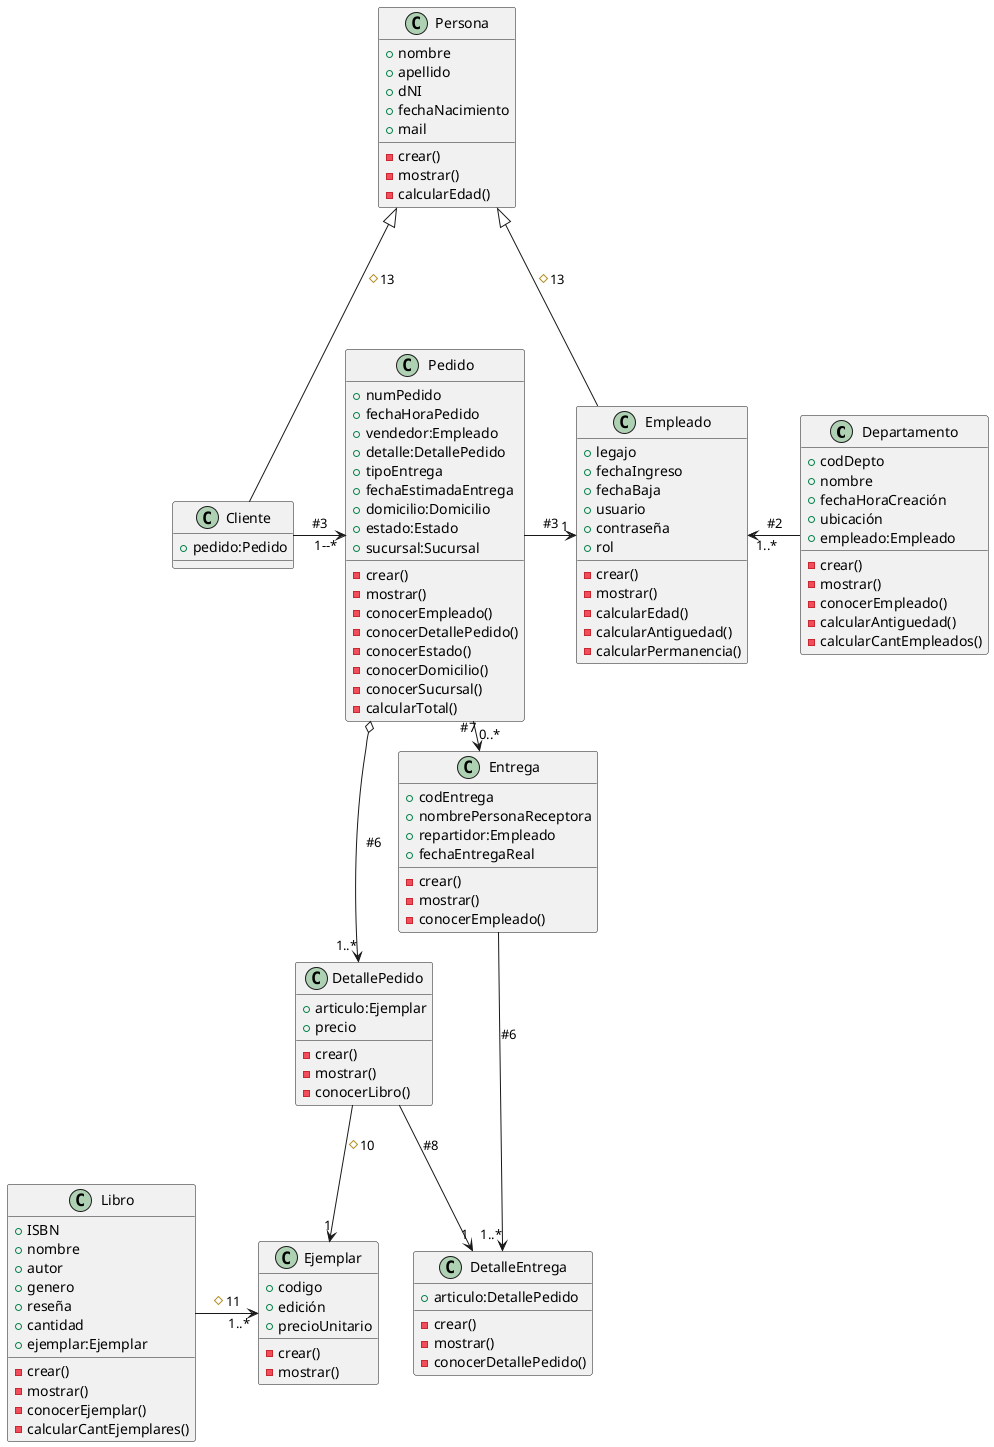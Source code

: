@startuml clasevirtual
class Departamento {
+codDepto
+nombre
+fechaHoraCreación
+ubicación
+empleado:Empleado
-crear()
-mostrar()
-conocerEmpleado()
-calcularAntiguedad()
-calcularCantEmpleados()
}

class Persona {
+nombre
+apellido
+dNI
+fechaNacimiento
+mail
-crear()
-mostrar()
-calcularEdad() 
}

class Empleado {
+legajo
+fechaIngreso
+fechaBaja
+usuario
+contraseña
+rol
-crear()
-mostrar()
-calcularEdad()
-calcularAntiguedad()
-calcularPermanencia()
}

class Pedido {
+numPedido
+fechaHoraPedido
+vendedor:Empleado
+detalle:DetallePedido
+tipoEntrega
+fechaEstimadaEntrega
+domicilio:Domicilio
+estado:Estado
+sucursal:Sucursal
-crear()
-mostrar()
-conocerEmpleado()
-conocerDetallePedido()
-conocerEstado()
-conocerDomicilio()
-conocerSucursal()
-calcularTotal()
}

class DetallePedido {
+articulo:Ejemplar
+precio
-crear()
-mostrar()
-conocerLibro()
}

class Entrega {
+codEntrega
+nombrePersonaReceptora
+repartidor:Empleado
+fechaEntregaReal
-crear()
-mostrar()
-conocerEmpleado()
}

class DetalleEntrega {
+articulo:DetallePedido
-crear()
-mostrar()
-conocerDetallePedido()
}

class Cliente {
+pedido:Pedido
}

class Libro {
+ISBN
+nombre
+autor
+genero
+reseña
+cantidad
+ejemplar:Ejemplar
-crear()
-mostrar()
-conocerEjemplar()
-calcularCantEjemplares()
}

class Ejemplar {
+codigo
+edición
+precioUnitario
-crear()
-mostrar()
}

Empleado "1..*" <- Departamento :#2
Cliente -> "1--*" Pedido :#3
Pedido -> "1" Empleado :#3
Pedido o--> "1..*" DetallePedido :#6
DetallePedido --> "1" Ejemplar :#10
Pedido -> "0..*" Entrega :#7
Libro -> "1..*" Ejemplar :#11
Entrega --> "1..*" DetalleEntrega :#6
DetallePedido --> "1" DetalleEntrega :#8

Persona <|--- Cliente :#13
Persona <|--- Empleado :#13
@enduml